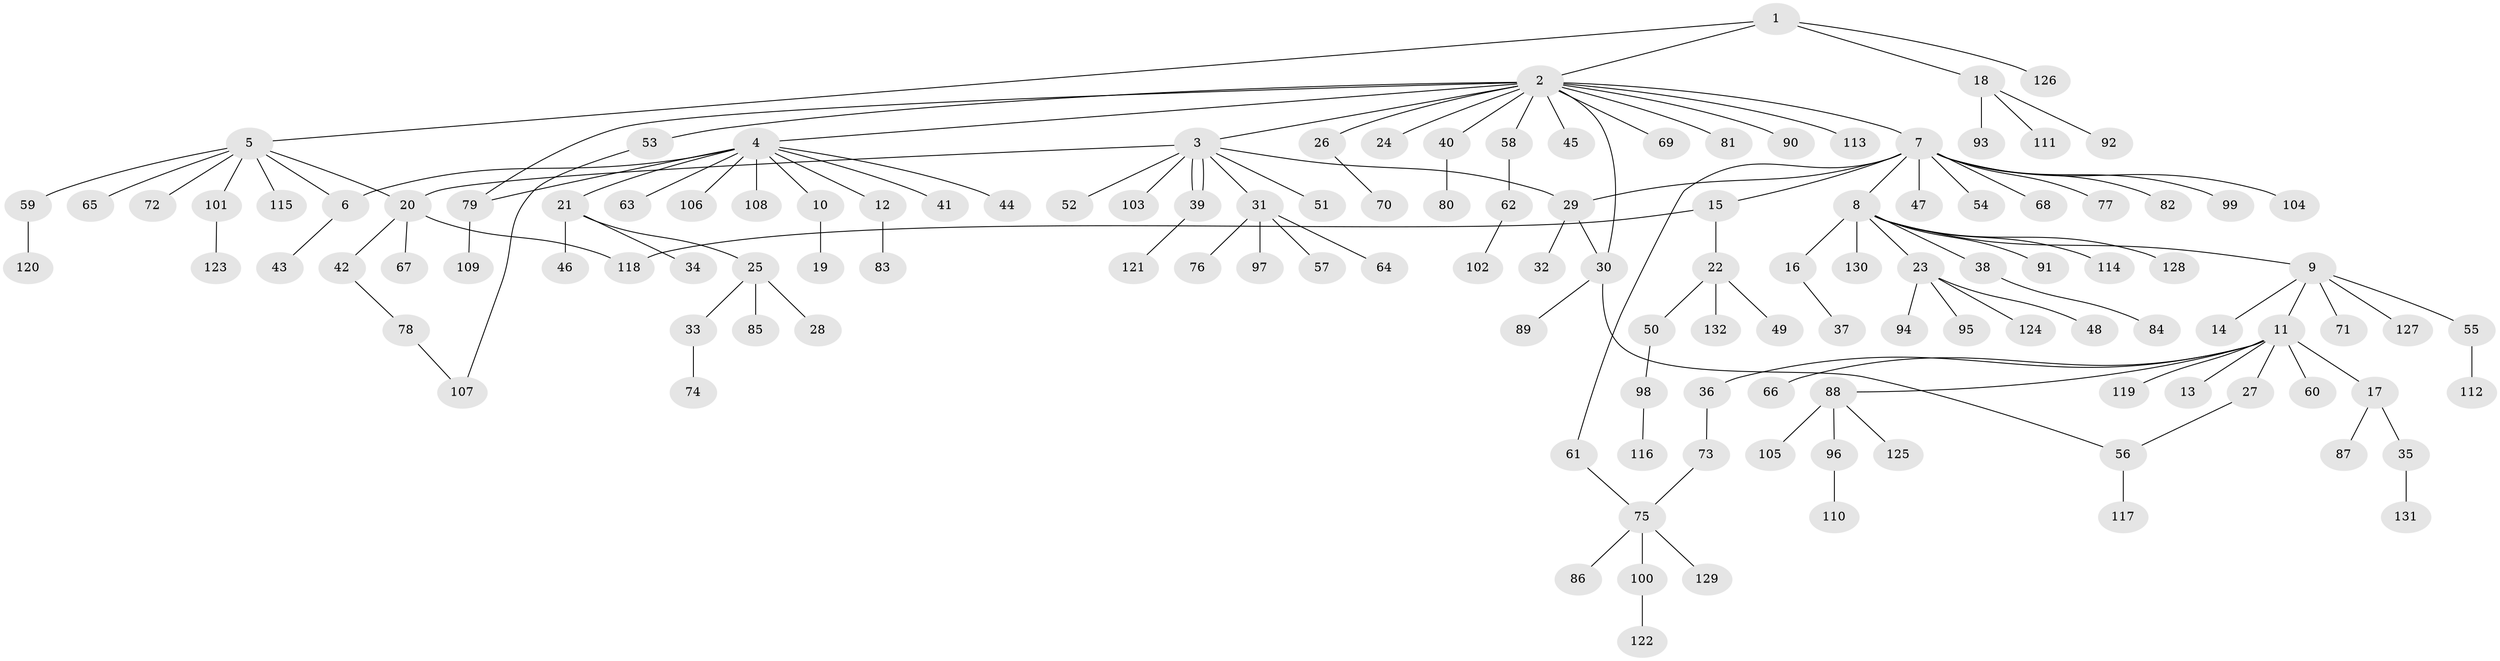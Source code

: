// coarse degree distribution, {1: 0.7282608695652174, 23: 0.010869565217391304, 2: 0.16304347826086957, 3: 0.010869565217391304, 6: 0.010869565217391304, 7: 0.021739130434782608, 4: 0.03260869565217391, 10: 0.010869565217391304, 21: 0.010869565217391304}
// Generated by graph-tools (version 1.1) at 2025/50/03/04/25 21:50:36]
// undirected, 132 vertices, 141 edges
graph export_dot {
graph [start="1"]
  node [color=gray90,style=filled];
  1;
  2;
  3;
  4;
  5;
  6;
  7;
  8;
  9;
  10;
  11;
  12;
  13;
  14;
  15;
  16;
  17;
  18;
  19;
  20;
  21;
  22;
  23;
  24;
  25;
  26;
  27;
  28;
  29;
  30;
  31;
  32;
  33;
  34;
  35;
  36;
  37;
  38;
  39;
  40;
  41;
  42;
  43;
  44;
  45;
  46;
  47;
  48;
  49;
  50;
  51;
  52;
  53;
  54;
  55;
  56;
  57;
  58;
  59;
  60;
  61;
  62;
  63;
  64;
  65;
  66;
  67;
  68;
  69;
  70;
  71;
  72;
  73;
  74;
  75;
  76;
  77;
  78;
  79;
  80;
  81;
  82;
  83;
  84;
  85;
  86;
  87;
  88;
  89;
  90;
  91;
  92;
  93;
  94;
  95;
  96;
  97;
  98;
  99;
  100;
  101;
  102;
  103;
  104;
  105;
  106;
  107;
  108;
  109;
  110;
  111;
  112;
  113;
  114;
  115;
  116;
  117;
  118;
  119;
  120;
  121;
  122;
  123;
  124;
  125;
  126;
  127;
  128;
  129;
  130;
  131;
  132;
  1 -- 2;
  1 -- 5;
  1 -- 18;
  1 -- 126;
  2 -- 3;
  2 -- 4;
  2 -- 7;
  2 -- 24;
  2 -- 26;
  2 -- 30;
  2 -- 40;
  2 -- 45;
  2 -- 53;
  2 -- 58;
  2 -- 69;
  2 -- 79;
  2 -- 81;
  2 -- 90;
  2 -- 113;
  3 -- 20;
  3 -- 29;
  3 -- 31;
  3 -- 39;
  3 -- 39;
  3 -- 51;
  3 -- 52;
  3 -- 103;
  4 -- 6;
  4 -- 10;
  4 -- 12;
  4 -- 21;
  4 -- 41;
  4 -- 44;
  4 -- 63;
  4 -- 79;
  4 -- 106;
  4 -- 108;
  5 -- 6;
  5 -- 20;
  5 -- 59;
  5 -- 65;
  5 -- 72;
  5 -- 101;
  5 -- 115;
  6 -- 43;
  7 -- 8;
  7 -- 15;
  7 -- 29;
  7 -- 47;
  7 -- 54;
  7 -- 61;
  7 -- 68;
  7 -- 77;
  7 -- 82;
  7 -- 99;
  7 -- 104;
  8 -- 9;
  8 -- 16;
  8 -- 23;
  8 -- 38;
  8 -- 91;
  8 -- 114;
  8 -- 128;
  8 -- 130;
  9 -- 11;
  9 -- 14;
  9 -- 55;
  9 -- 71;
  9 -- 127;
  10 -- 19;
  11 -- 13;
  11 -- 17;
  11 -- 27;
  11 -- 36;
  11 -- 60;
  11 -- 66;
  11 -- 88;
  11 -- 119;
  12 -- 83;
  15 -- 22;
  15 -- 118;
  16 -- 37;
  17 -- 35;
  17 -- 87;
  18 -- 92;
  18 -- 93;
  18 -- 111;
  20 -- 42;
  20 -- 67;
  20 -- 118;
  21 -- 25;
  21 -- 34;
  21 -- 46;
  22 -- 49;
  22 -- 50;
  22 -- 132;
  23 -- 48;
  23 -- 94;
  23 -- 95;
  23 -- 124;
  25 -- 28;
  25 -- 33;
  25 -- 85;
  26 -- 70;
  27 -- 56;
  29 -- 30;
  29 -- 32;
  30 -- 56;
  30 -- 89;
  31 -- 57;
  31 -- 64;
  31 -- 76;
  31 -- 97;
  33 -- 74;
  35 -- 131;
  36 -- 73;
  38 -- 84;
  39 -- 121;
  40 -- 80;
  42 -- 78;
  50 -- 98;
  53 -- 107;
  55 -- 112;
  56 -- 117;
  58 -- 62;
  59 -- 120;
  61 -- 75;
  62 -- 102;
  73 -- 75;
  75 -- 86;
  75 -- 100;
  75 -- 129;
  78 -- 107;
  79 -- 109;
  88 -- 96;
  88 -- 105;
  88 -- 125;
  96 -- 110;
  98 -- 116;
  100 -- 122;
  101 -- 123;
}
